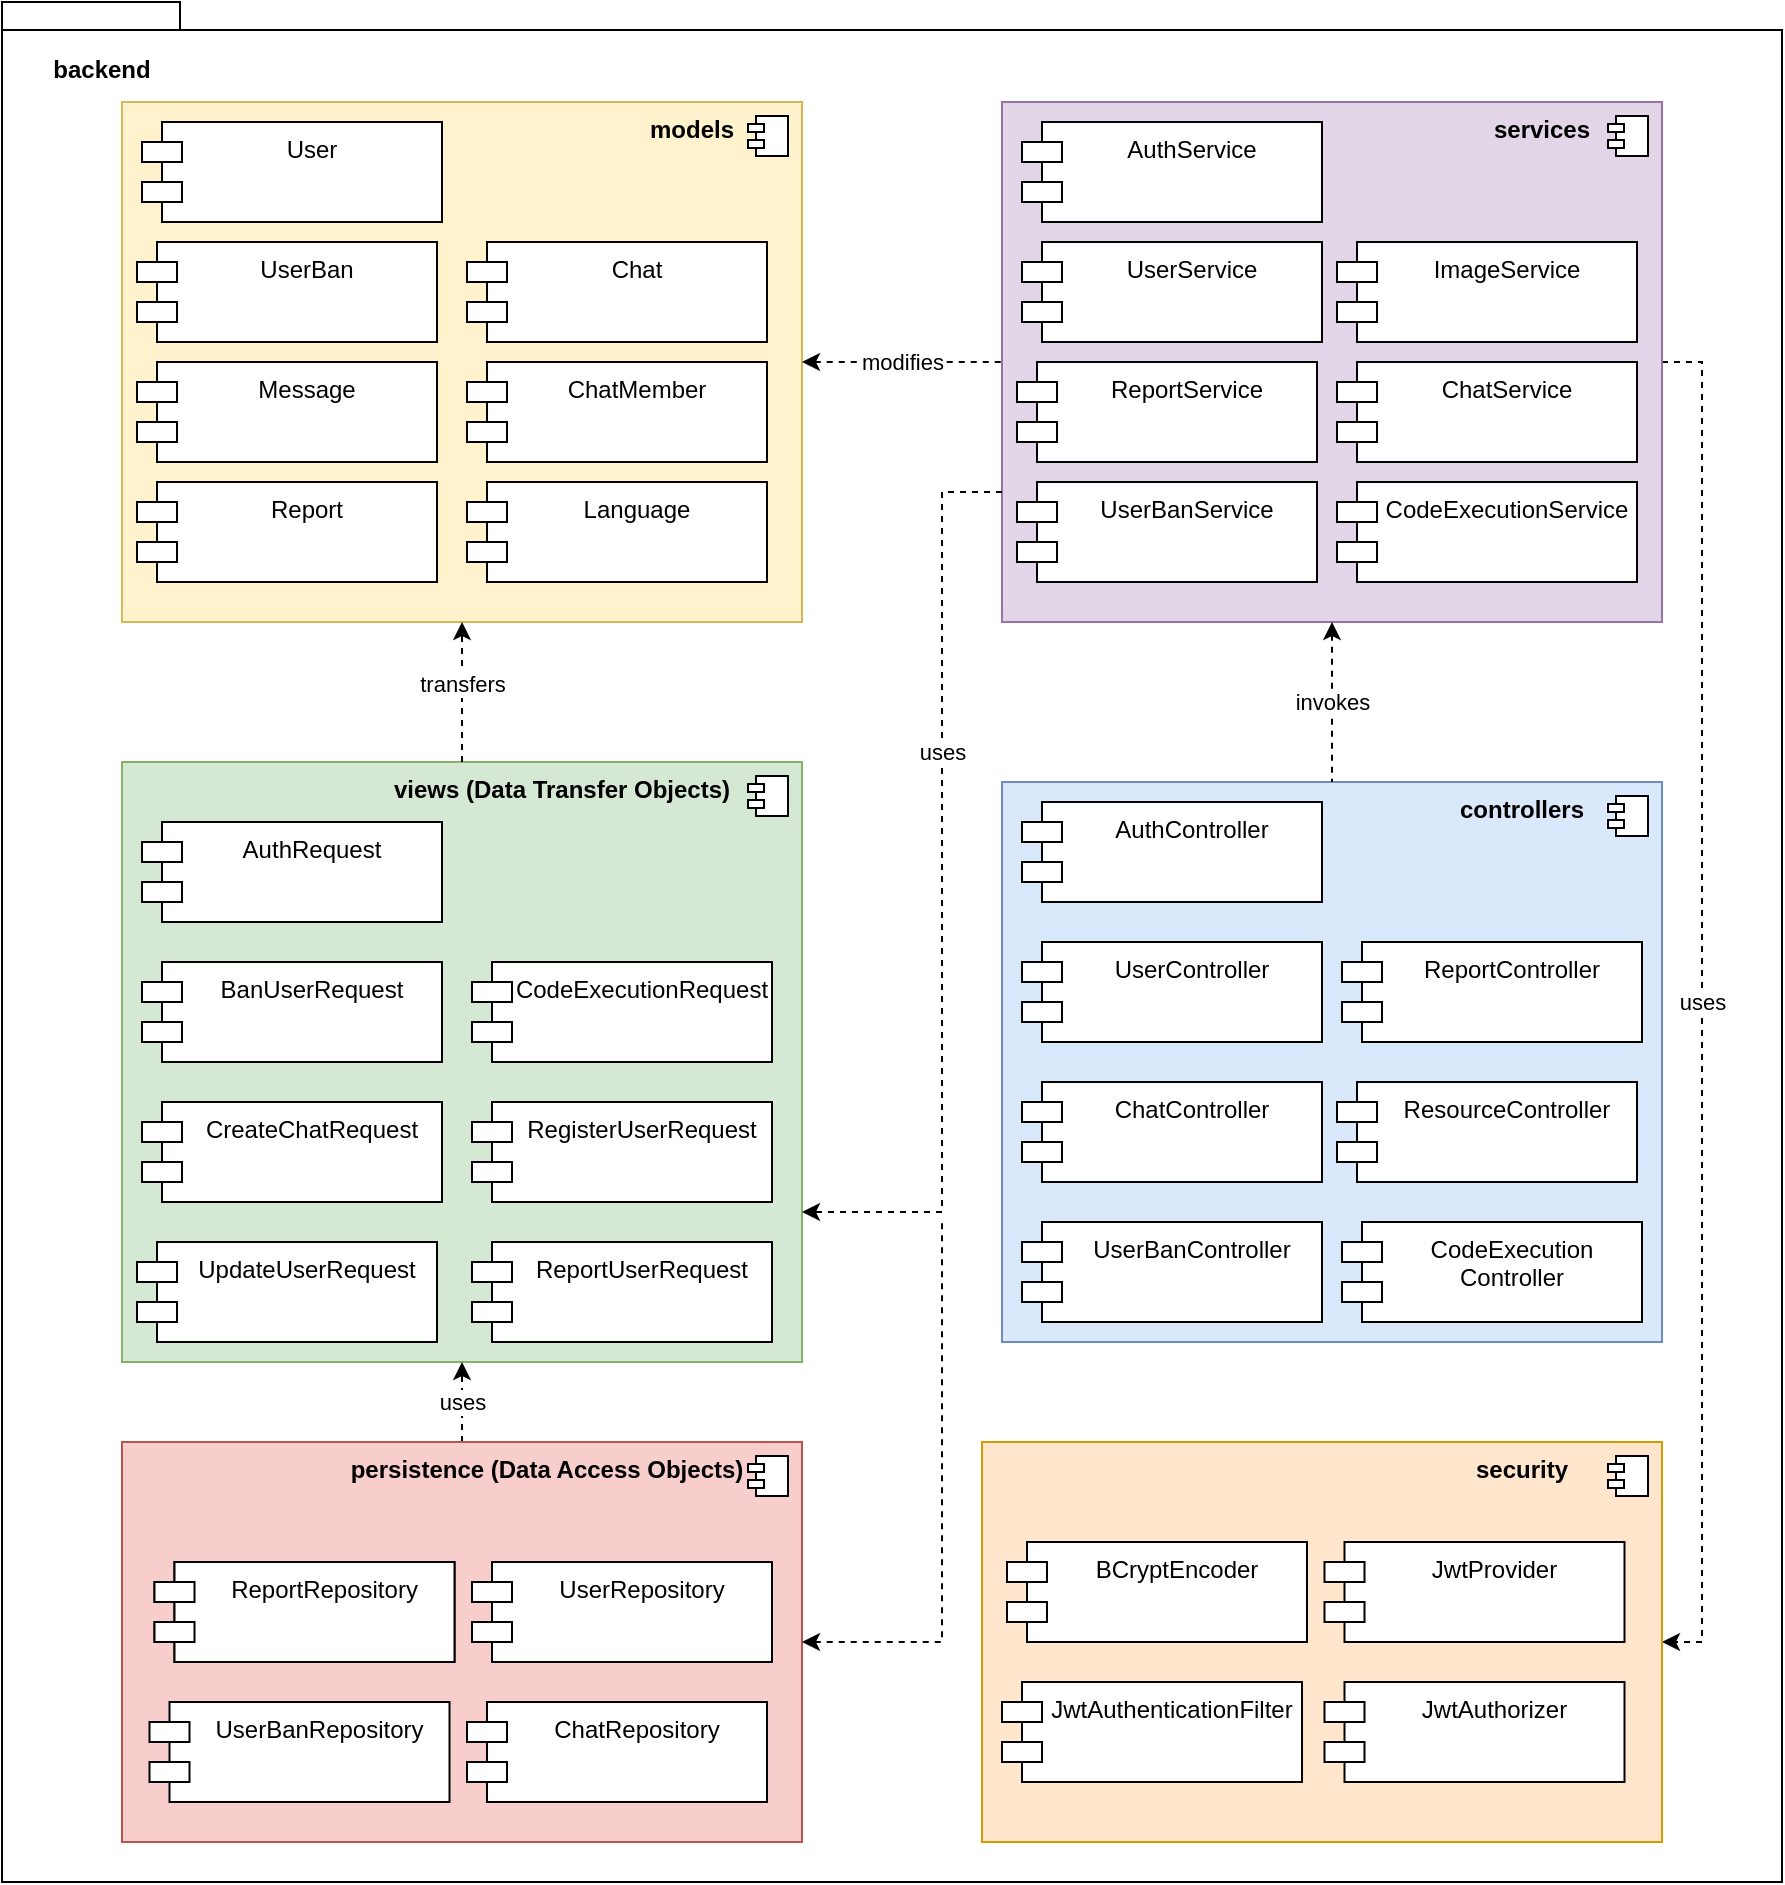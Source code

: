 <mxfile version="16.0.2" type="device"><diagram id="eWZXcK7BGuX2_y1_zWy6" name="Page-1"><mxGraphModel dx="2604" dy="618" grid="1" gridSize="10" guides="1" tooltips="1" connect="1" arrows="1" fold="1" page="1" pageScale="1" pageWidth="850" pageHeight="1100" math="0" shadow="0"><root><mxCell id="0"/><mxCell id="1" parent="0"/><mxCell id="hHokXTPhdIgllp4ShLFN-1" value="" style="shape=folder;fontStyle=1;spacingTop=10;tabWidth=40;tabHeight=14;tabPosition=left;html=1;" parent="1" vertex="1"><mxGeometry x="-1580" y="270" width="890" height="940" as="geometry"/></mxCell><mxCell id="hHokXTPhdIgllp4ShLFN-4" value="backend" style="text;align=center;fontStyle=1;verticalAlign=middle;spacingLeft=3;spacingRight=3;strokeColor=none;rotatable=0;points=[[0,0.5],[1,0.5]];portConstraint=eastwest;" parent="1" vertex="1"><mxGeometry x="-1570" y="290" width="80" height="26" as="geometry"/></mxCell><mxCell id="hHokXTPhdIgllp4ShLFN-5" value="" style="html=1;dropTarget=0;fillColor=#fff2cc;strokeColor=#d6b656;" parent="1" vertex="1"><mxGeometry x="-1520" y="320" width="340" height="260" as="geometry"/></mxCell><mxCell id="hHokXTPhdIgllp4ShLFN-6" value="" style="shape=module;jettyWidth=8;jettyHeight=4;" parent="hHokXTPhdIgllp4ShLFN-5" vertex="1"><mxGeometry x="1" width="20" height="20" relative="1" as="geometry"><mxPoint x="-27" y="7" as="offset"/></mxGeometry></mxCell><mxCell id="hHokXTPhdIgllp4ShLFN-9" value="" style="html=1;dropTarget=0;fillColor=#dae8fc;strokeColor=#6c8ebf;" parent="1" vertex="1"><mxGeometry x="-1080" y="660" width="330" height="280" as="geometry"/></mxCell><mxCell id="hHokXTPhdIgllp4ShLFN-10" value="" style="shape=module;jettyWidth=8;jettyHeight=4;" parent="hHokXTPhdIgllp4ShLFN-9" vertex="1"><mxGeometry x="1" width="20" height="20" relative="1" as="geometry"><mxPoint x="-27" y="7" as="offset"/></mxGeometry></mxCell><mxCell id="riDYMti_i8p4T1QZD9i9-33" value="uses" style="edgeStyle=orthogonalEdgeStyle;rounded=0;orthogonalLoop=1;jettySize=auto;html=1;entryX=1;entryY=0.5;entryDx=0;entryDy=0;dashed=1;startArrow=none;startFill=0;endArrow=classic;endFill=1;strokeWidth=1;" edge="1" parent="1" source="hHokXTPhdIgllp4ShLFN-11" target="riDYMti_i8p4T1QZD9i9-19"><mxGeometry relative="1" as="geometry"><Array as="points"><mxPoint x="-730" y="450"/><mxPoint x="-730" y="1090"/></Array></mxGeometry></mxCell><mxCell id="hHokXTPhdIgllp4ShLFN-11" value="" style="html=1;dropTarget=0;fillColor=#e1d5e7;strokeColor=#9673a6;" parent="1" vertex="1"><mxGeometry x="-1080" y="320" width="330" height="260" as="geometry"/></mxCell><mxCell id="hHokXTPhdIgllp4ShLFN-12" value="" style="shape=module;jettyWidth=8;jettyHeight=4;" parent="hHokXTPhdIgllp4ShLFN-11" vertex="1"><mxGeometry x="1" width="20" height="20" relative="1" as="geometry"><mxPoint x="-27" y="7" as="offset"/></mxGeometry></mxCell><mxCell id="hHokXTPhdIgllp4ShLFN-13" value="User" style="shape=module;align=left;spacingLeft=20;align=center;verticalAlign=top;" parent="1" vertex="1"><mxGeometry x="-1510" y="330" width="150" height="50" as="geometry"/></mxCell><mxCell id="hHokXTPhdIgllp4ShLFN-16" value="UserBan" style="shape=module;align=left;spacingLeft=20;align=center;verticalAlign=top;" parent="1" vertex="1"><mxGeometry x="-1512.5" y="390" width="150" height="50" as="geometry"/></mxCell><mxCell id="hHokXTPhdIgllp4ShLFN-17" value="models" style="text;align=center;fontStyle=1;verticalAlign=middle;spacingLeft=3;spacingRight=3;strokeColor=none;rotatable=0;points=[[0,0.5],[1,0.5]];portConstraint=eastwest;" parent="1" vertex="1"><mxGeometry x="-1275" y="320" width="80" height="26" as="geometry"/></mxCell><mxCell id="hHokXTPhdIgllp4ShLFN-18" value="Message" style="shape=module;align=left;spacingLeft=20;align=center;verticalAlign=top;" parent="1" vertex="1"><mxGeometry x="-1512.5" y="450" width="150" height="50" as="geometry"/></mxCell><mxCell id="hHokXTPhdIgllp4ShLFN-19" value="Chat" style="shape=module;align=left;spacingLeft=20;align=center;verticalAlign=top;" parent="1" vertex="1"><mxGeometry x="-1347.5" y="390" width="150" height="50" as="geometry"/></mxCell><mxCell id="hHokXTPhdIgllp4ShLFN-20" value="ChatMember" style="shape=module;align=left;spacingLeft=20;align=center;verticalAlign=top;" parent="1" vertex="1"><mxGeometry x="-1347.5" y="450" width="150" height="50" as="geometry"/></mxCell><mxCell id="hHokXTPhdIgllp4ShLFN-21" value="Report" style="shape=module;align=left;spacingLeft=20;align=center;verticalAlign=top;" parent="1" vertex="1"><mxGeometry x="-1512.5" y="510" width="150" height="50" as="geometry"/></mxCell><mxCell id="hHokXTPhdIgllp4ShLFN-22" value="Language" style="shape=module;align=left;spacingLeft=20;align=center;verticalAlign=top;" parent="1" vertex="1"><mxGeometry x="-1347.5" y="510" width="150" height="50" as="geometry"/></mxCell><mxCell id="hHokXTPhdIgllp4ShLFN-24" value="services" style="text;align=center;fontStyle=1;verticalAlign=middle;spacingLeft=3;spacingRight=3;strokeColor=none;rotatable=0;points=[[0,0.5],[1,0.5]];portConstraint=eastwest;" parent="1" vertex="1"><mxGeometry x="-850" y="320" width="80" height="26" as="geometry"/></mxCell><mxCell id="hHokXTPhdIgllp4ShLFN-25" value="AuthService" style="shape=module;align=left;spacingLeft=20;align=center;verticalAlign=top;" parent="1" vertex="1"><mxGeometry x="-1070" y="330" width="150" height="50" as="geometry"/></mxCell><mxCell id="hHokXTPhdIgllp4ShLFN-27" value="ChatService" style="shape=module;align=left;spacingLeft=20;align=center;verticalAlign=top;" parent="1" vertex="1"><mxGeometry x="-912.5" y="450" width="150" height="50" as="geometry"/></mxCell><mxCell id="hHokXTPhdIgllp4ShLFN-29" value="ReportService" style="shape=module;align=left;spacingLeft=20;align=center;verticalAlign=top;" parent="1" vertex="1"><mxGeometry x="-1072.5" y="450" width="150" height="50" as="geometry"/></mxCell><mxCell id="hHokXTPhdIgllp4ShLFN-30" value="CodeExecutionService" style="shape=module;align=left;spacingLeft=20;align=center;verticalAlign=top;" parent="1" vertex="1"><mxGeometry x="-912.5" y="510" width="150" height="50" as="geometry"/></mxCell><mxCell id="hHokXTPhdIgllp4ShLFN-31" value="UserService" style="shape=module;align=left;spacingLeft=20;align=center;verticalAlign=top;" parent="1" vertex="1"><mxGeometry x="-1070" y="390" width="150" height="50" as="geometry"/></mxCell><mxCell id="hHokXTPhdIgllp4ShLFN-32" value="ImageService" style="shape=module;align=left;spacingLeft=20;align=center;verticalAlign=top;" parent="1" vertex="1"><mxGeometry x="-912.5" y="390" width="150" height="50" as="geometry"/></mxCell><mxCell id="hHokXTPhdIgllp4ShLFN-33" value="" style="html=1;dropTarget=0;fillColor=#d5e8d4;strokeColor=#82b366;" parent="1" vertex="1"><mxGeometry x="-1520" y="650" width="340" height="300" as="geometry"/></mxCell><mxCell id="hHokXTPhdIgllp4ShLFN-34" value="" style="shape=module;jettyWidth=8;jettyHeight=4;" parent="hHokXTPhdIgllp4ShLFN-33" vertex="1"><mxGeometry x="1" width="20" height="20" relative="1" as="geometry"><mxPoint x="-27" y="7" as="offset"/></mxGeometry></mxCell><mxCell id="hHokXTPhdIgllp4ShLFN-35" value="views (Data Transfer Objects)" style="text;align=center;fontStyle=1;verticalAlign=middle;spacingLeft=3;spacingRight=3;strokeColor=none;rotatable=0;points=[[0,0.5],[1,0.5]];portConstraint=eastwest;" parent="1" vertex="1"><mxGeometry x="-1340" y="650" width="80" height="26" as="geometry"/></mxCell><mxCell id="hHokXTPhdIgllp4ShLFN-36" value="AuthRequest" style="shape=module;align=left;spacingLeft=20;align=center;verticalAlign=top;" parent="1" vertex="1"><mxGeometry x="-1510" y="680" width="150" height="50" as="geometry"/></mxCell><mxCell id="hHokXTPhdIgllp4ShLFN-37" value="BanUserRequest" style="shape=module;align=left;spacingLeft=20;align=center;verticalAlign=top;" parent="1" vertex="1"><mxGeometry x="-1510" y="750" width="150" height="50" as="geometry"/></mxCell><mxCell id="hHokXTPhdIgllp4ShLFN-38" value="CreateChatRequest" style="shape=module;align=left;spacingLeft=20;align=center;verticalAlign=top;" parent="1" vertex="1"><mxGeometry x="-1510" y="820" width="150" height="50" as="geometry"/></mxCell><mxCell id="hHokXTPhdIgllp4ShLFN-39" value="RegisterUserRequest" style="shape=module;align=left;spacingLeft=20;align=center;verticalAlign=top;" parent="1" vertex="1"><mxGeometry x="-1345" y="820" width="150" height="50" as="geometry"/></mxCell><mxCell id="hHokXTPhdIgllp4ShLFN-40" value="UpdateUserRequest" style="shape=module;align=left;spacingLeft=20;align=center;verticalAlign=top;" parent="1" vertex="1"><mxGeometry x="-1512.5" y="890" width="150" height="50" as="geometry"/></mxCell><mxCell id="hHokXTPhdIgllp4ShLFN-43" value="CodeExecutionRequest" style="shape=module;align=left;spacingLeft=20;align=center;verticalAlign=top;" parent="1" vertex="1"><mxGeometry x="-1345" y="750" width="150" height="50" as="geometry"/></mxCell><mxCell id="hHokXTPhdIgllp4ShLFN-45" value="ReportUserRequest" style="shape=module;align=left;spacingLeft=20;align=center;verticalAlign=top;" parent="1" vertex="1"><mxGeometry x="-1345" y="890" width="150" height="50" as="geometry"/></mxCell><mxCell id="hHokXTPhdIgllp4ShLFN-46" value="AuthController" style="shape=module;align=left;spacingLeft=20;align=center;verticalAlign=top;" parent="1" vertex="1"><mxGeometry x="-1070" y="670" width="150" height="50" as="geometry"/></mxCell><mxCell id="hHokXTPhdIgllp4ShLFN-47" value="controllers" style="text;align=center;fontStyle=1;verticalAlign=middle;spacingLeft=3;spacingRight=3;strokeColor=none;rotatable=0;points=[[0,0.5],[1,0.5]];portConstraint=eastwest;" parent="1" vertex="1"><mxGeometry x="-860" y="660" width="80" height="26" as="geometry"/></mxCell><mxCell id="hHokXTPhdIgllp4ShLFN-49" value="ChatController" style="shape=module;align=left;spacingLeft=20;align=center;verticalAlign=top;" parent="1" vertex="1"><mxGeometry x="-1070" y="810" width="150" height="50" as="geometry"/></mxCell><mxCell id="hHokXTPhdIgllp4ShLFN-50" value="UserBanController" style="shape=module;align=left;spacingLeft=20;align=center;verticalAlign=top;" parent="1" vertex="1"><mxGeometry x="-1070" y="880" width="150" height="50" as="geometry"/></mxCell><mxCell id="hHokXTPhdIgllp4ShLFN-51" value="ReportController" style="shape=module;align=left;spacingLeft=20;align=center;verticalAlign=top;" parent="1" vertex="1"><mxGeometry x="-910" y="740" width="150" height="50" as="geometry"/></mxCell><mxCell id="hHokXTPhdIgllp4ShLFN-52" value="UserController" style="shape=module;align=left;spacingLeft=20;align=center;verticalAlign=top;" parent="1" vertex="1"><mxGeometry x="-1070" y="740" width="150" height="50" as="geometry"/></mxCell><mxCell id="hHokXTPhdIgllp4ShLFN-53" value="CodeExecution&#10;Controller" style="shape=module;align=left;spacingLeft=20;align=center;verticalAlign=top;" parent="1" vertex="1"><mxGeometry x="-910" y="880" width="150" height="50" as="geometry"/></mxCell><mxCell id="hHokXTPhdIgllp4ShLFN-63" value="modifies" style="endArrow=none;dashed=1;html=1;rounded=0;edgeStyle=orthogonalEdgeStyle;entryX=0;entryY=0.5;entryDx=0;entryDy=0;startArrow=classic;startFill=1;" parent="1" source="hHokXTPhdIgllp4ShLFN-5" target="hHokXTPhdIgllp4ShLFN-11" edge="1"><mxGeometry width="50" height="50" relative="1" as="geometry"><mxPoint x="-1210" y="250" as="sourcePoint"/><mxPoint x="-1160" y="200" as="targetPoint"/></mxGeometry></mxCell><mxCell id="hHokXTPhdIgllp4ShLFN-65" value="invokes" style="endArrow=none;dashed=1;html=1;rounded=0;edgeStyle=orthogonalEdgeStyle;exitX=0.5;exitY=1;exitDx=0;exitDy=0;entryX=0.5;entryY=0;entryDx=0;entryDy=0;startArrow=classic;startFill=1;" parent="1" source="hHokXTPhdIgllp4ShLFN-11" target="hHokXTPhdIgllp4ShLFN-9" edge="1"><mxGeometry width="50" height="50" relative="1" as="geometry"><mxPoint x="-530" y="550" as="sourcePoint"/><mxPoint x="-480" y="500" as="targetPoint"/><Array as="points"><mxPoint x="-915" y="620"/><mxPoint x="-915" y="620"/></Array></mxGeometry></mxCell><mxCell id="hHokXTPhdIgllp4ShLFN-69" value="transfers" style="endArrow=classic;dashed=1;html=1;rounded=0;edgeStyle=orthogonalEdgeStyle;entryX=0.5;entryY=1;entryDx=0;entryDy=0;startArrow=none;startFill=0;endFill=1;exitX=0.5;exitY=0;exitDx=0;exitDy=0;" parent="1" source="hHokXTPhdIgllp4ShLFN-33" target="hHokXTPhdIgllp4ShLFN-5" edge="1"><mxGeometry x="0.117" width="50" height="50" relative="1" as="geometry"><mxPoint x="-1150" y="650" as="sourcePoint"/><mxPoint x="-1100" y="600" as="targetPoint"/><Array as="points"><mxPoint x="-1350" y="610"/><mxPoint x="-1350" y="610"/></Array><mxPoint as="offset"/></mxGeometry></mxCell><mxCell id="hHokXTPhdIgllp4ShLFN-70" value="uses" style="endArrow=classic;dashed=1;html=1;rounded=0;edgeStyle=orthogonalEdgeStyle;exitX=0;exitY=0.75;exitDx=0;exitDy=0;entryX=1;entryY=0.75;entryDx=0;entryDy=0;startArrow=none;startFill=0;endFill=1;" parent="1" source="hHokXTPhdIgllp4ShLFN-11" target="hHokXTPhdIgllp4ShLFN-33" edge="1"><mxGeometry x="-0.307" width="50" height="50" relative="1" as="geometry"><mxPoint x="-660" y="560" as="sourcePoint"/><mxPoint x="-610" y="510" as="targetPoint"/><Array as="points"><mxPoint x="-1110" y="515"/><mxPoint x="-1110" y="875"/></Array><mxPoint as="offset"/></mxGeometry></mxCell><mxCell id="MlAwbTL00X88zEZrupyY-1" value="ResourceController" style="shape=module;align=left;spacingLeft=20;align=center;verticalAlign=top;" parent="1" vertex="1"><mxGeometry x="-912.5" y="810" width="150" height="50" as="geometry"/></mxCell><mxCell id="MlAwbTL00X88zEZrupyY-2" value="UserBanService" style="shape=module;align=left;spacingLeft=20;align=center;verticalAlign=top;" parent="1" vertex="1"><mxGeometry x="-1072.5" y="510" width="150" height="50" as="geometry"/></mxCell><mxCell id="riDYMti_i8p4T1QZD9i9-24" value="uses" style="edgeStyle=orthogonalEdgeStyle;rounded=0;orthogonalLoop=1;jettySize=auto;html=1;dashed=1;" edge="1" parent="1" source="riDYMti_i8p4T1QZD9i9-3" target="hHokXTPhdIgllp4ShLFN-33"><mxGeometry relative="1" as="geometry"/></mxCell><mxCell id="riDYMti_i8p4T1QZD9i9-3" value="" style="html=1;dropTarget=0;fillColor=#f8cecc;strokeColor=#b85450;" vertex="1" parent="1"><mxGeometry x="-1520" y="990" width="340" height="200" as="geometry"/></mxCell><mxCell id="riDYMti_i8p4T1QZD9i9-4" value="" style="shape=module;jettyWidth=8;jettyHeight=4;" vertex="1" parent="riDYMti_i8p4T1QZD9i9-3"><mxGeometry x="1" width="20" height="20" relative="1" as="geometry"><mxPoint x="-27" y="7" as="offset"/></mxGeometry></mxCell><mxCell id="riDYMti_i8p4T1QZD9i9-5" value="persistence (Data Access Objects)" style="text;align=center;fontStyle=1;verticalAlign=middle;spacingLeft=3;spacingRight=3;strokeColor=none;rotatable=0;points=[[0,0.5],[1,0.5]];portConstraint=eastwest;" vertex="1" parent="1"><mxGeometry x="-1347.5" y="990" width="80" height="26" as="geometry"/></mxCell><mxCell id="riDYMti_i8p4T1QZD9i9-6" value="AuthRequest" style="shape=module;align=left;spacingLeft=20;align=center;verticalAlign=top;" vertex="1" parent="1"><mxGeometry x="-1510" y="680" width="150" height="50" as="geometry"/></mxCell><mxCell id="riDYMti_i8p4T1QZD9i9-7" value="BanUserRequest" style="shape=module;align=left;spacingLeft=20;align=center;verticalAlign=top;" vertex="1" parent="1"><mxGeometry x="-1510" y="750" width="150" height="50" as="geometry"/></mxCell><mxCell id="riDYMti_i8p4T1QZD9i9-8" value="CreateChatRequest" style="shape=module;align=left;spacingLeft=20;align=center;verticalAlign=top;" vertex="1" parent="1"><mxGeometry x="-1510" y="820" width="150" height="50" as="geometry"/></mxCell><mxCell id="riDYMti_i8p4T1QZD9i9-9" value="UpdateUserRequest" style="shape=module;align=left;spacingLeft=20;align=center;verticalAlign=top;" vertex="1" parent="1"><mxGeometry x="-1512.5" y="890" width="150" height="50" as="geometry"/></mxCell><mxCell id="riDYMti_i8p4T1QZD9i9-10" value="ReportUserRequest" style="shape=module;align=left;spacingLeft=20;align=center;verticalAlign=top;" vertex="1" parent="1"><mxGeometry x="-1345" y="890" width="150" height="50" as="geometry"/></mxCell><mxCell id="riDYMti_i8p4T1QZD9i9-12" value="UserRepository" style="shape=module;align=left;spacingLeft=20;align=center;verticalAlign=top;" vertex="1" parent="1"><mxGeometry x="-1345" y="1050" width="150" height="50" as="geometry"/></mxCell><mxCell id="riDYMti_i8p4T1QZD9i9-13" value="ReportRepository" style="shape=module;align=left;spacingLeft=20;align=center;verticalAlign=top;" vertex="1" parent="1"><mxGeometry x="-1503.75" y="1050" width="150" height="50" as="geometry"/></mxCell><mxCell id="riDYMti_i8p4T1QZD9i9-14" value="UserBanRepository" style="shape=module;align=left;spacingLeft=20;align=center;verticalAlign=top;" vertex="1" parent="1"><mxGeometry x="-1506.25" y="1120" width="150" height="50" as="geometry"/></mxCell><mxCell id="riDYMti_i8p4T1QZD9i9-18" value="ChatRepository" style="shape=module;align=left;spacingLeft=20;align=center;verticalAlign=top;" vertex="1" parent="1"><mxGeometry x="-1347.5" y="1120" width="150" height="50" as="geometry"/></mxCell><mxCell id="riDYMti_i8p4T1QZD9i9-19" value="" style="html=1;dropTarget=0;fillColor=#ffe6cc;strokeColor=#d79b00;" vertex="1" parent="1"><mxGeometry x="-1090" y="990" width="340" height="200" as="geometry"/></mxCell><mxCell id="riDYMti_i8p4T1QZD9i9-20" value="" style="shape=module;jettyWidth=8;jettyHeight=4;" vertex="1" parent="riDYMti_i8p4T1QZD9i9-19"><mxGeometry x="1" width="20" height="20" relative="1" as="geometry"><mxPoint x="-27" y="7" as="offset"/></mxGeometry></mxCell><mxCell id="riDYMti_i8p4T1QZD9i9-21" value="security" style="text;align=center;fontStyle=1;verticalAlign=middle;spacingLeft=3;spacingRight=3;strokeColor=none;rotatable=0;points=[[0,0.5],[1,0.5]];portConstraint=eastwest;" vertex="1" parent="1"><mxGeometry x="-860" y="990" width="80" height="26" as="geometry"/></mxCell><mxCell id="riDYMti_i8p4T1QZD9i9-26" value="" style="endArrow=none;dashed=1;html=1;strokeWidth=1;rounded=0;exitX=1;exitY=0.5;exitDx=0;exitDy=0;endFill=0;startArrow=classic;startFill=1;" edge="1" parent="1" source="riDYMti_i8p4T1QZD9i9-3"><mxGeometry width="50" height="50" relative="1" as="geometry"><mxPoint x="-1150" y="960" as="sourcePoint"/><mxPoint x="-1110" y="880" as="targetPoint"/><Array as="points"><mxPoint x="-1110" y="1090"/></Array></mxGeometry></mxCell><mxCell id="riDYMti_i8p4T1QZD9i9-27" value="ReportRepository" style="shape=module;align=left;spacingLeft=20;align=center;verticalAlign=top;" vertex="1" parent="1"><mxGeometry x="-1503.75" y="1050" width="150" height="50" as="geometry"/></mxCell><mxCell id="riDYMti_i8p4T1QZD9i9-28" value="UserRepository" style="shape=module;align=left;spacingLeft=20;align=center;verticalAlign=top;" vertex="1" parent="1"><mxGeometry x="-1345" y="1050" width="150" height="50" as="geometry"/></mxCell><mxCell id="riDYMti_i8p4T1QZD9i9-29" value="JwtAuthenticationFilter" style="shape=module;align=left;spacingLeft=20;align=center;verticalAlign=top;" vertex="1" parent="1"><mxGeometry x="-1080" y="1110" width="150" height="50" as="geometry"/></mxCell><mxCell id="riDYMti_i8p4T1QZD9i9-30" value="BCryptEncoder" style="shape=module;align=left;spacingLeft=20;align=center;verticalAlign=top;" vertex="1" parent="1"><mxGeometry x="-1077.5" y="1040" width="150" height="50" as="geometry"/></mxCell><mxCell id="riDYMti_i8p4T1QZD9i9-31" value="JwtProvider" style="shape=module;align=left;spacingLeft=20;align=center;verticalAlign=top;" vertex="1" parent="1"><mxGeometry x="-918.75" y="1040" width="150" height="50" as="geometry"/></mxCell><mxCell id="riDYMti_i8p4T1QZD9i9-32" value="JwtAuthorizer" style="shape=module;align=left;spacingLeft=20;align=center;verticalAlign=top;" vertex="1" parent="1"><mxGeometry x="-918.75" y="1110" width="150" height="50" as="geometry"/></mxCell></root></mxGraphModel></diagram></mxfile>